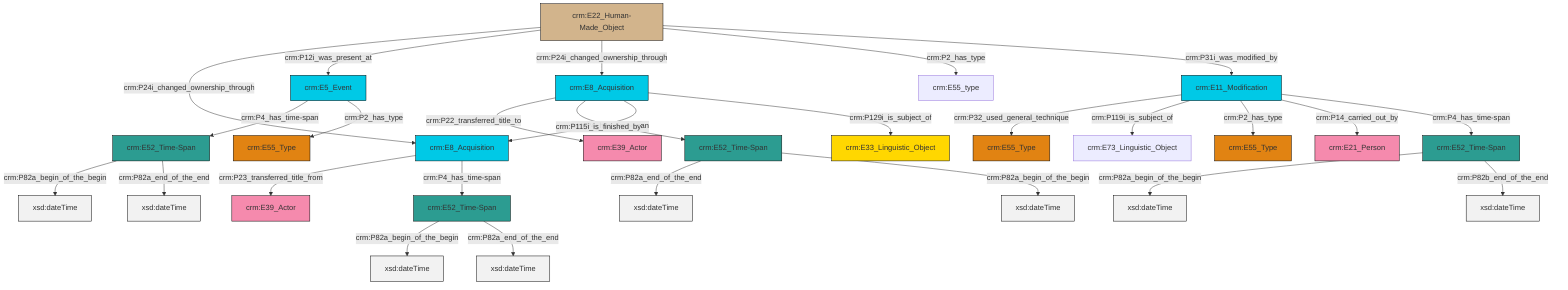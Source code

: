 graph TD
classDef Literal fill:#f2f2f2,stroke:#000000;
classDef CRM_Entity fill:#FFFFFF,stroke:#000000;
classDef Temporal_Entity fill:#00C9E6, stroke:#000000;
classDef Type fill:#E18312, stroke:#000000;
classDef Time-Span fill:#2C9C91, stroke:#000000;
classDef Appellation fill:#FFEB7F, stroke:#000000;
classDef Place fill:#008836, stroke:#000000;
classDef Persistent_Item fill:#B266B2, stroke:#000000;
classDef Conceptual_Object fill:#FFD700, stroke:#000000;
classDef Physical_Thing fill:#D2B48C, stroke:#000000;
classDef Actor fill:#f58aad, stroke:#000000;
classDef PC_Classes fill:#4ce600, stroke:#000000;
classDef Multi fill:#cccccc,stroke:#000000;

0["crm:E8_Acquisition"]:::Temporal_Entity -->|crm:P22_transferred_title_to| 1["crm:E39_Actor"]:::Actor
2["crm:E52_Time-Span"]:::Time-Span -->|crm:P82a_begin_of_the_begin| 3[xsd:dateTime]:::Literal
4["crm:E52_Time-Span"]:::Time-Span -->|crm:P82a_begin_of_the_begin| 5[xsd:dateTime]:::Literal
6["crm:E8_Acquisition"]:::Temporal_Entity -->|crm:P23_transferred_title_from| 7["crm:E39_Actor"]:::Actor
10["crm:E22_Human-Made_Object"]:::Physical_Thing -->|crm:P24i_changed_ownership_through| 6["crm:E8_Acquisition"]:::Temporal_Entity
6["crm:E8_Acquisition"]:::Temporal_Entity -->|crm:P4_has_time-span| 4["crm:E52_Time-Span"]:::Time-Span
13["crm:E11_Modification"]:::Temporal_Entity -->|crm:P32_used_general_technique| 8["crm:E55_Type"]:::Type
17["crm:E52_Time-Span"]:::Time-Span -->|crm:P82a_end_of_the_end| 18[xsd:dateTime]:::Literal
0["crm:E8_Acquisition"]:::Temporal_Entity -->|crm:P4_has_time-span| 17["crm:E52_Time-Span"]:::Time-Span
10["crm:E22_Human-Made_Object"]:::Physical_Thing -->|crm:P12i_was_present_at| 11["crm:E5_Event"]:::Temporal_Entity
10["crm:E22_Human-Made_Object"]:::Physical_Thing -->|crm:P24i_changed_ownership_through| 0["crm:E8_Acquisition"]:::Temporal_Entity
24["crm:E52_Time-Span"]:::Time-Span -->|crm:P82a_begin_of_the_begin| 25[xsd:dateTime]:::Literal
13["crm:E11_Modification"]:::Temporal_Entity -->|crm:P119i_is_subject_of| 14["crm:E73_Linguistic_Object"]:::Default
2["crm:E52_Time-Span"]:::Time-Span -->|crm:P82a_end_of_the_end| 27[xsd:dateTime]:::Literal
24["crm:E52_Time-Span"]:::Time-Span -->|crm:P82b_end_of_the_end| 28[xsd:dateTime]:::Literal
4["crm:E52_Time-Span"]:::Time-Span -->|crm:P82a_end_of_the_end| 29[xsd:dateTime]:::Literal
13["crm:E11_Modification"]:::Temporal_Entity -->|crm:P2_has_type| 32["crm:E55_Type"]:::Type
10["crm:E22_Human-Made_Object"]:::Physical_Thing -->|crm:P2_has_type| 20["crm:E55_type"]:::Default
13["crm:E11_Modification"]:::Temporal_Entity -->|crm:P14_carried_out_by| 30["crm:E21_Person"]:::Actor
13["crm:E11_Modification"]:::Temporal_Entity -->|crm:P4_has_time-span| 24["crm:E52_Time-Span"]:::Time-Span
11["crm:E5_Event"]:::Temporal_Entity -->|crm:P4_has_time-span| 2["crm:E52_Time-Span"]:::Time-Span
10["crm:E22_Human-Made_Object"]:::Physical_Thing -->|crm:P31i_was_modified_by| 13["crm:E11_Modification"]:::Temporal_Entity
0["crm:E8_Acquisition"]:::Temporal_Entity -->|crm:P115i_is_finished_by| 6["crm:E8_Acquisition"]:::Temporal_Entity
17["crm:E52_Time-Span"]:::Time-Span -->|crm:P82a_begin_of_the_begin| 37[xsd:dateTime]:::Literal
0["crm:E8_Acquisition"]:::Temporal_Entity -->|crm:P129i_is_subject_of| 38["crm:E33_Linguistic_Object"]:::Conceptual_Object
11["crm:E5_Event"]:::Temporal_Entity -->|crm:P2_has_type| 39["crm:E55_Type"]:::Type